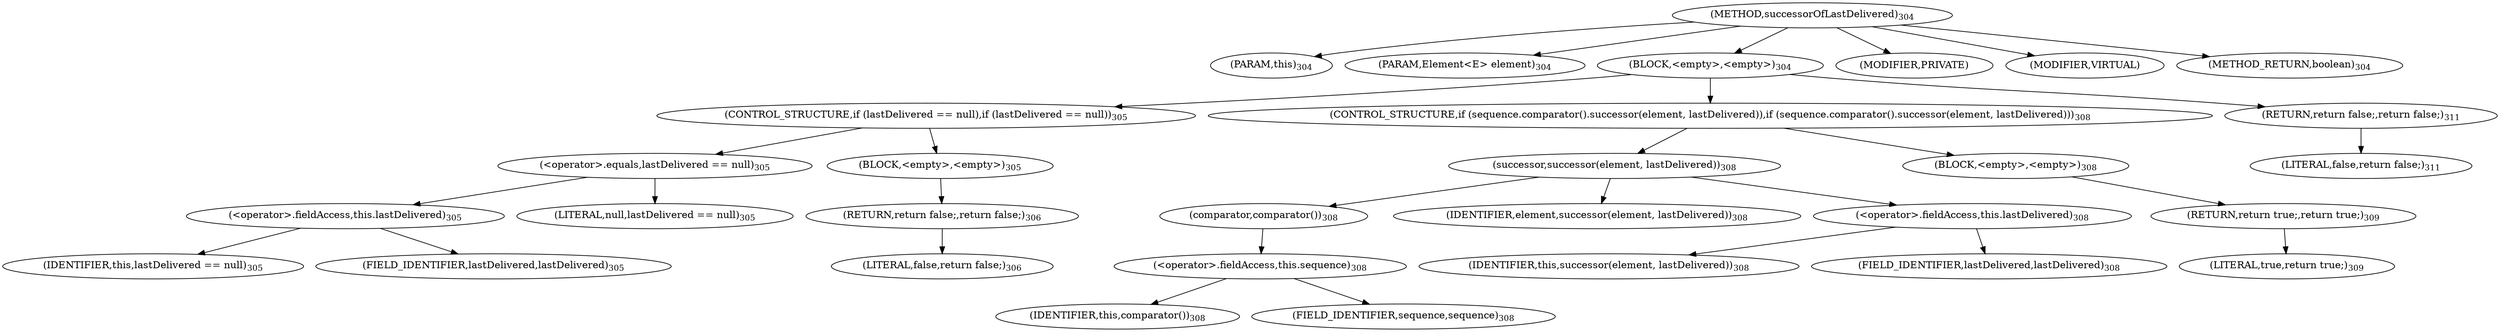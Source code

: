 digraph "successorOfLastDelivered" {  
"379" [label = <(METHOD,successorOfLastDelivered)<SUB>304</SUB>> ]
"380" [label = <(PARAM,this)<SUB>304</SUB>> ]
"381" [label = <(PARAM,Element&lt;E&gt; element)<SUB>304</SUB>> ]
"382" [label = <(BLOCK,&lt;empty&gt;,&lt;empty&gt;)<SUB>304</SUB>> ]
"383" [label = <(CONTROL_STRUCTURE,if (lastDelivered == null),if (lastDelivered == null))<SUB>305</SUB>> ]
"384" [label = <(&lt;operator&gt;.equals,lastDelivered == null)<SUB>305</SUB>> ]
"385" [label = <(&lt;operator&gt;.fieldAccess,this.lastDelivered)<SUB>305</SUB>> ]
"386" [label = <(IDENTIFIER,this,lastDelivered == null)<SUB>305</SUB>> ]
"387" [label = <(FIELD_IDENTIFIER,lastDelivered,lastDelivered)<SUB>305</SUB>> ]
"388" [label = <(LITERAL,null,lastDelivered == null)<SUB>305</SUB>> ]
"389" [label = <(BLOCK,&lt;empty&gt;,&lt;empty&gt;)<SUB>305</SUB>> ]
"390" [label = <(RETURN,return false;,return false;)<SUB>306</SUB>> ]
"391" [label = <(LITERAL,false,return false;)<SUB>306</SUB>> ]
"392" [label = <(CONTROL_STRUCTURE,if (sequence.comparator().successor(element, lastDelivered)),if (sequence.comparator().successor(element, lastDelivered)))<SUB>308</SUB>> ]
"393" [label = <(successor,successor(element, lastDelivered))<SUB>308</SUB>> ]
"394" [label = <(comparator,comparator())<SUB>308</SUB>> ]
"395" [label = <(&lt;operator&gt;.fieldAccess,this.sequence)<SUB>308</SUB>> ]
"396" [label = <(IDENTIFIER,this,comparator())<SUB>308</SUB>> ]
"397" [label = <(FIELD_IDENTIFIER,sequence,sequence)<SUB>308</SUB>> ]
"398" [label = <(IDENTIFIER,element,successor(element, lastDelivered))<SUB>308</SUB>> ]
"399" [label = <(&lt;operator&gt;.fieldAccess,this.lastDelivered)<SUB>308</SUB>> ]
"400" [label = <(IDENTIFIER,this,successor(element, lastDelivered))<SUB>308</SUB>> ]
"401" [label = <(FIELD_IDENTIFIER,lastDelivered,lastDelivered)<SUB>308</SUB>> ]
"402" [label = <(BLOCK,&lt;empty&gt;,&lt;empty&gt;)<SUB>308</SUB>> ]
"403" [label = <(RETURN,return true;,return true;)<SUB>309</SUB>> ]
"404" [label = <(LITERAL,true,return true;)<SUB>309</SUB>> ]
"405" [label = <(RETURN,return false;,return false;)<SUB>311</SUB>> ]
"406" [label = <(LITERAL,false,return false;)<SUB>311</SUB>> ]
"407" [label = <(MODIFIER,PRIVATE)> ]
"408" [label = <(MODIFIER,VIRTUAL)> ]
"409" [label = <(METHOD_RETURN,boolean)<SUB>304</SUB>> ]
  "379" -> "380" 
  "379" -> "381" 
  "379" -> "382" 
  "379" -> "407" 
  "379" -> "408" 
  "379" -> "409" 
  "382" -> "383" 
  "382" -> "392" 
  "382" -> "405" 
  "383" -> "384" 
  "383" -> "389" 
  "384" -> "385" 
  "384" -> "388" 
  "385" -> "386" 
  "385" -> "387" 
  "389" -> "390" 
  "390" -> "391" 
  "392" -> "393" 
  "392" -> "402" 
  "393" -> "394" 
  "393" -> "398" 
  "393" -> "399" 
  "394" -> "395" 
  "395" -> "396" 
  "395" -> "397" 
  "399" -> "400" 
  "399" -> "401" 
  "402" -> "403" 
  "403" -> "404" 
  "405" -> "406" 
}
